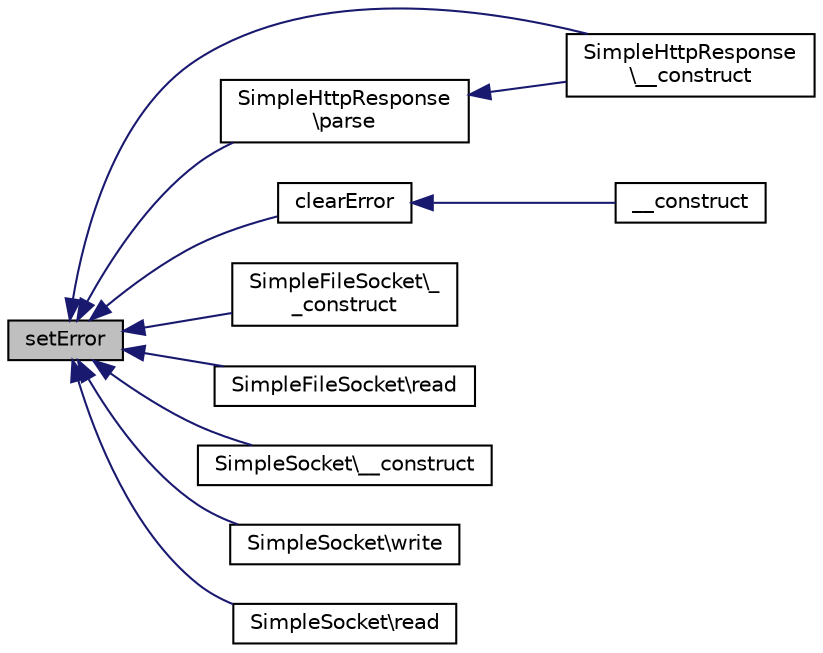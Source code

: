 digraph "setError"
{
  edge [fontname="Helvetica",fontsize="10",labelfontname="Helvetica",labelfontsize="10"];
  node [fontname="Helvetica",fontsize="10",shape=record];
  rankdir="LR";
  Node1 [label="setError",height=0.2,width=0.4,color="black", fillcolor="grey75", style="filled" fontcolor="black"];
  Node1 -> Node2 [dir="back",color="midnightblue",fontsize="10",style="solid",fontname="Helvetica"];
  Node2 [label="SimpleHttpResponse\l\\__construct",height=0.2,width=0.4,color="black", fillcolor="white", style="filled",URL="$class_simple_http_response.html#a0850c874578cf08c368f97ce350a9f4f"];
  Node1 -> Node3 [dir="back",color="midnightblue",fontsize="10",style="solid",fontname="Helvetica"];
  Node3 [label="SimpleHttpResponse\l\\parse",height=0.2,width=0.4,color="black", fillcolor="white", style="filled",URL="$class_simple_http_response.html#ace0ae9351e37e2ca585ac26e29f00f49"];
  Node3 -> Node2 [dir="back",color="midnightblue",fontsize="10",style="solid",fontname="Helvetica"];
  Node1 -> Node4 [dir="back",color="midnightblue",fontsize="10",style="solid",fontname="Helvetica"];
  Node4 [label="clearError",height=0.2,width=0.4,color="black", fillcolor="white", style="filled",URL="$class_simple_sticky_error.html#a48f2aa731c843023dab9dbdbd3b2fb88"];
  Node4 -> Node5 [dir="back",color="midnightblue",fontsize="10",style="solid",fontname="Helvetica"];
  Node5 [label="__construct",height=0.2,width=0.4,color="black", fillcolor="white", style="filled",URL="$class_simple_sticky_error.html#a095c5d389db211932136b53f25f39685"];
  Node1 -> Node6 [dir="back",color="midnightblue",fontsize="10",style="solid",fontname="Helvetica"];
  Node6 [label="SimpleFileSocket\\_\l_construct",height=0.2,width=0.4,color="black", fillcolor="white", style="filled",URL="$class_simple_file_socket.html#a6591fa8e6c0dc42e7c8b595ed876da8b"];
  Node1 -> Node7 [dir="back",color="midnightblue",fontsize="10",style="solid",fontname="Helvetica"];
  Node7 [label="SimpleFileSocket\\read",height=0.2,width=0.4,color="black", fillcolor="white", style="filled",URL="$class_simple_file_socket.html#a64571309bfb3238c65fd3c2898f92440"];
  Node1 -> Node8 [dir="back",color="midnightblue",fontsize="10",style="solid",fontname="Helvetica"];
  Node8 [label="SimpleSocket\\__construct",height=0.2,width=0.4,color="black", fillcolor="white", style="filled",URL="$class_simple_socket.html#a12d82251c6cf13096e20d722731a7eb7"];
  Node1 -> Node9 [dir="back",color="midnightblue",fontsize="10",style="solid",fontname="Helvetica"];
  Node9 [label="SimpleSocket\\write",height=0.2,width=0.4,color="black", fillcolor="white", style="filled",URL="$class_simple_socket.html#adcc5b330d26969b380b0ef0e051ee938"];
  Node1 -> Node10 [dir="back",color="midnightblue",fontsize="10",style="solid",fontname="Helvetica"];
  Node10 [label="SimpleSocket\\read",height=0.2,width=0.4,color="black", fillcolor="white", style="filled",URL="$class_simple_socket.html#a64571309bfb3238c65fd3c2898f92440"];
}
